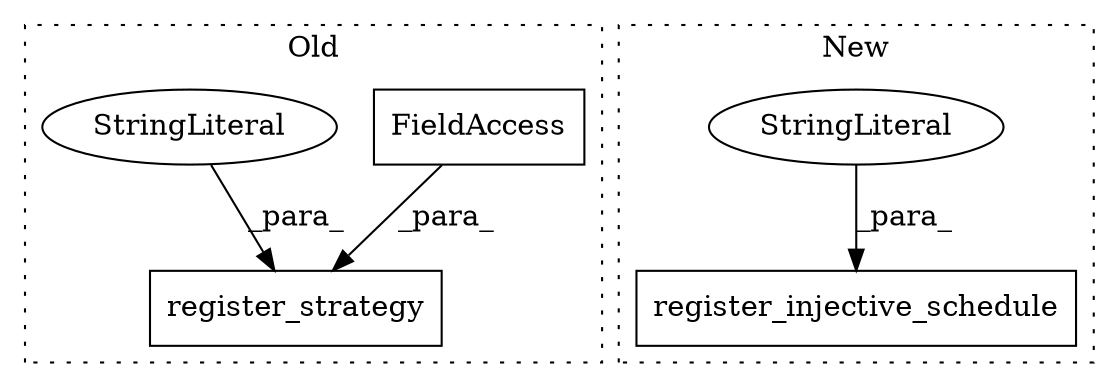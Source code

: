 digraph G {
subgraph cluster0 {
1 [label="register_strategy" a="32" s="16163,16285" l="18,1" shape="box"];
3 [label="FieldAccess" a="22" s="16231" l="54" shape="box"];
5 [label="StringLiteral" a="45" s="16181" l="49" shape="ellipse"];
label = "Old";
style="dotted";
}
subgraph cluster1 {
2 [label="register_injective_schedule" a="32" s="14983,15028" l="28,1" shape="box"];
4 [label="StringLiteral" a="45" s="15011" l="17" shape="ellipse"];
label = "New";
style="dotted";
}
3 -> 1 [label="_para_"];
4 -> 2 [label="_para_"];
5 -> 1 [label="_para_"];
}
